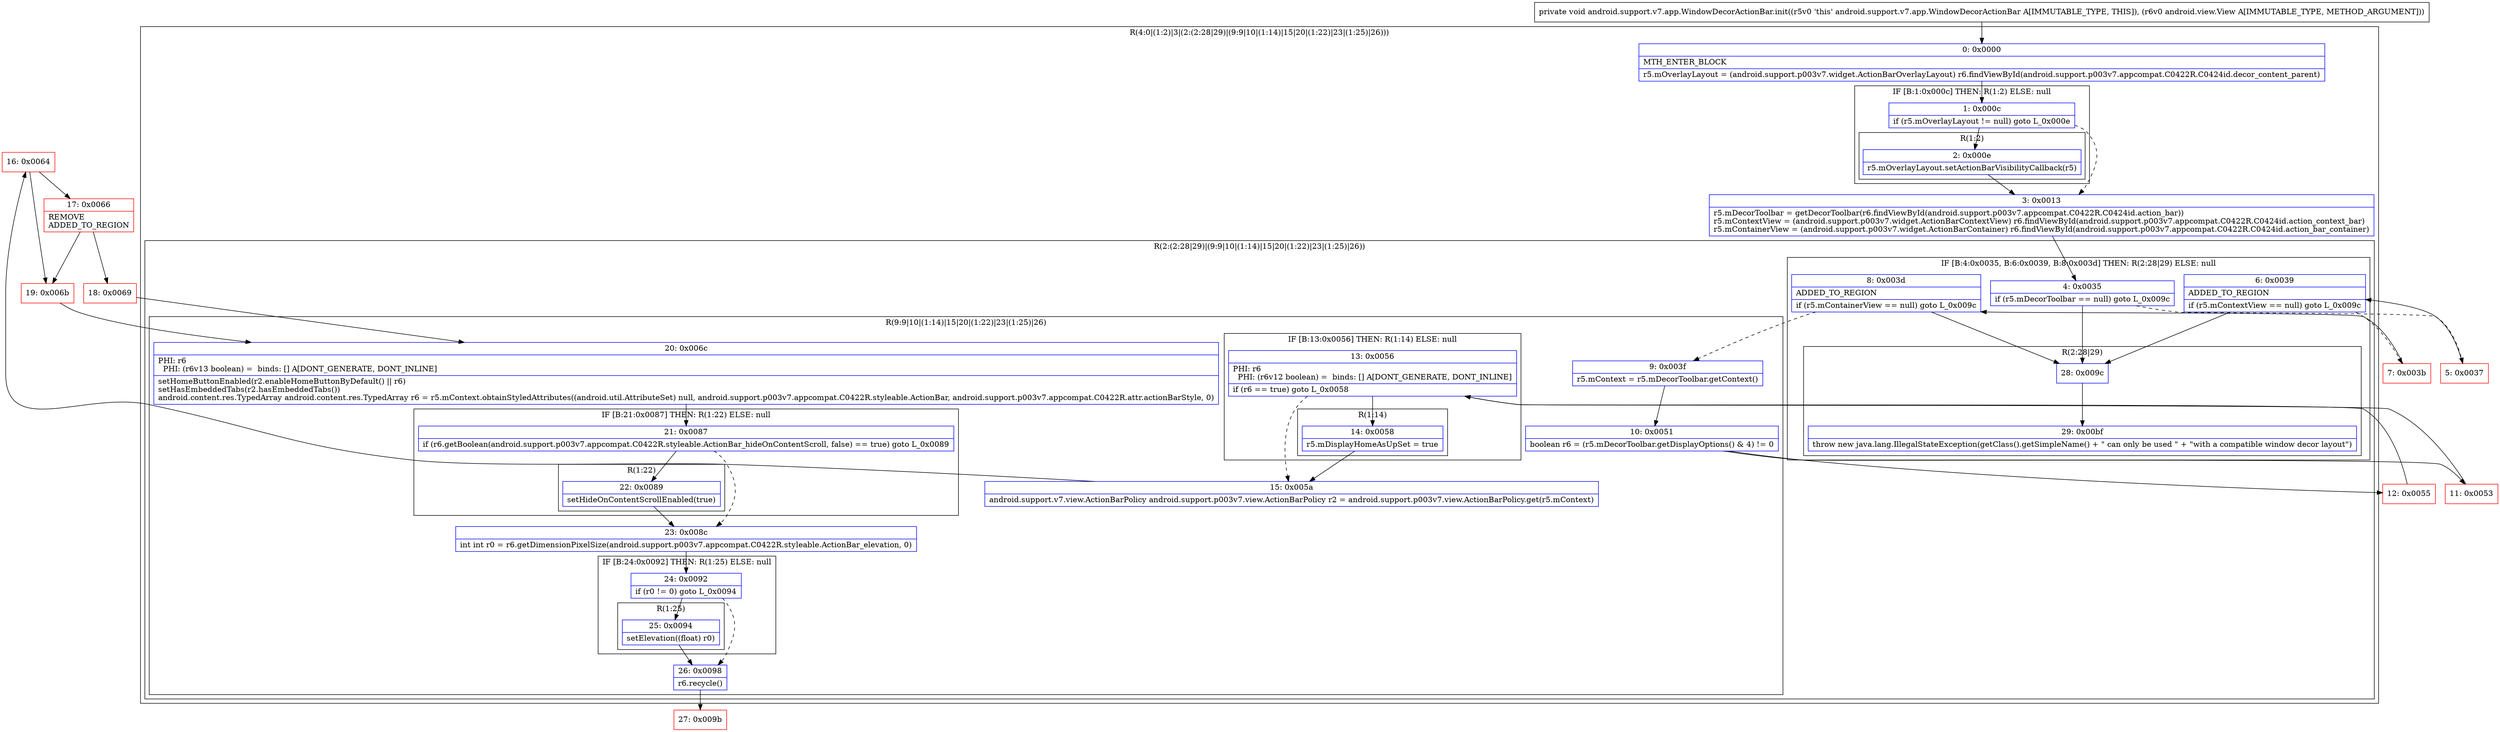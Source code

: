 digraph "CFG forandroid.support.v7.app.WindowDecorActionBar.init(Landroid\/view\/View;)V" {
subgraph cluster_Region_1337404160 {
label = "R(4:0|(1:2)|3|(2:(2:28|29)|(9:9|10|(1:14)|15|20|(1:22)|23|(1:25)|26)))";
node [shape=record,color=blue];
Node_0 [shape=record,label="{0\:\ 0x0000|MTH_ENTER_BLOCK\l|r5.mOverlayLayout = (android.support.p003v7.widget.ActionBarOverlayLayout) r6.findViewById(android.support.p003v7.appcompat.C0422R.C0424id.decor_content_parent)\l}"];
subgraph cluster_IfRegion_1151359967 {
label = "IF [B:1:0x000c] THEN: R(1:2) ELSE: null";
node [shape=record,color=blue];
Node_1 [shape=record,label="{1\:\ 0x000c|if (r5.mOverlayLayout != null) goto L_0x000e\l}"];
subgraph cluster_Region_134760414 {
label = "R(1:2)";
node [shape=record,color=blue];
Node_2 [shape=record,label="{2\:\ 0x000e|r5.mOverlayLayout.setActionBarVisibilityCallback(r5)\l}"];
}
}
Node_3 [shape=record,label="{3\:\ 0x0013|r5.mDecorToolbar = getDecorToolbar(r6.findViewById(android.support.p003v7.appcompat.C0422R.C0424id.action_bar))\lr5.mContextView = (android.support.p003v7.widget.ActionBarContextView) r6.findViewById(android.support.p003v7.appcompat.C0422R.C0424id.action_context_bar)\lr5.mContainerView = (android.support.p003v7.widget.ActionBarContainer) r6.findViewById(android.support.p003v7.appcompat.C0422R.C0424id.action_bar_container)\l}"];
subgraph cluster_Region_521755602 {
label = "R(2:(2:28|29)|(9:9|10|(1:14)|15|20|(1:22)|23|(1:25)|26))";
node [shape=record,color=blue];
subgraph cluster_IfRegion_1761647642 {
label = "IF [B:4:0x0035, B:6:0x0039, B:8:0x003d] THEN: R(2:28|29) ELSE: null";
node [shape=record,color=blue];
Node_4 [shape=record,label="{4\:\ 0x0035|if (r5.mDecorToolbar == null) goto L_0x009c\l}"];
Node_6 [shape=record,label="{6\:\ 0x0039|ADDED_TO_REGION\l|if (r5.mContextView == null) goto L_0x009c\l}"];
Node_8 [shape=record,label="{8\:\ 0x003d|ADDED_TO_REGION\l|if (r5.mContainerView == null) goto L_0x009c\l}"];
subgraph cluster_Region_792222790 {
label = "R(2:28|29)";
node [shape=record,color=blue];
Node_28 [shape=record,label="{28\:\ 0x009c}"];
Node_29 [shape=record,label="{29\:\ 0x00bf|throw new java.lang.IllegalStateException(getClass().getSimpleName() + \" can only be used \" + \"with a compatible window decor layout\")\l}"];
}
}
subgraph cluster_Region_1387788375 {
label = "R(9:9|10|(1:14)|15|20|(1:22)|23|(1:25)|26)";
node [shape=record,color=blue];
Node_9 [shape=record,label="{9\:\ 0x003f|r5.mContext = r5.mDecorToolbar.getContext()\l}"];
Node_10 [shape=record,label="{10\:\ 0x0051|boolean r6 = (r5.mDecorToolbar.getDisplayOptions() & 4) != 0\l}"];
subgraph cluster_IfRegion_427273297 {
label = "IF [B:13:0x0056] THEN: R(1:14) ELSE: null";
node [shape=record,color=blue];
Node_13 [shape=record,label="{13\:\ 0x0056|PHI: r6 \l  PHI: (r6v12 boolean) =  binds: [] A[DONT_GENERATE, DONT_INLINE]\l|if (r6 == true) goto L_0x0058\l}"];
subgraph cluster_Region_1699006664 {
label = "R(1:14)";
node [shape=record,color=blue];
Node_14 [shape=record,label="{14\:\ 0x0058|r5.mDisplayHomeAsUpSet = true\l}"];
}
}
Node_15 [shape=record,label="{15\:\ 0x005a|android.support.v7.view.ActionBarPolicy android.support.p003v7.view.ActionBarPolicy r2 = android.support.p003v7.view.ActionBarPolicy.get(r5.mContext)\l}"];
Node_20 [shape=record,label="{20\:\ 0x006c|PHI: r6 \l  PHI: (r6v13 boolean) =  binds: [] A[DONT_GENERATE, DONT_INLINE]\l|setHomeButtonEnabled(r2.enableHomeButtonByDefault() \|\| r6)\lsetHasEmbeddedTabs(r2.hasEmbeddedTabs())\landroid.content.res.TypedArray android.content.res.TypedArray r6 = r5.mContext.obtainStyledAttributes((android.util.AttributeSet) null, android.support.p003v7.appcompat.C0422R.styleable.ActionBar, android.support.p003v7.appcompat.C0422R.attr.actionBarStyle, 0)\l}"];
subgraph cluster_IfRegion_347107010 {
label = "IF [B:21:0x0087] THEN: R(1:22) ELSE: null";
node [shape=record,color=blue];
Node_21 [shape=record,label="{21\:\ 0x0087|if (r6.getBoolean(android.support.p003v7.appcompat.C0422R.styleable.ActionBar_hideOnContentScroll, false) == true) goto L_0x0089\l}"];
subgraph cluster_Region_810997881 {
label = "R(1:22)";
node [shape=record,color=blue];
Node_22 [shape=record,label="{22\:\ 0x0089|setHideOnContentScrollEnabled(true)\l}"];
}
}
Node_23 [shape=record,label="{23\:\ 0x008c|int int r0 = r6.getDimensionPixelSize(android.support.p003v7.appcompat.C0422R.styleable.ActionBar_elevation, 0)\l}"];
subgraph cluster_IfRegion_2048136711 {
label = "IF [B:24:0x0092] THEN: R(1:25) ELSE: null";
node [shape=record,color=blue];
Node_24 [shape=record,label="{24\:\ 0x0092|if (r0 != 0) goto L_0x0094\l}"];
subgraph cluster_Region_395066450 {
label = "R(1:25)";
node [shape=record,color=blue];
Node_25 [shape=record,label="{25\:\ 0x0094|setElevation((float) r0)\l}"];
}
}
Node_26 [shape=record,label="{26\:\ 0x0098|r6.recycle()\l}"];
}
}
}
Node_5 [shape=record,color=red,label="{5\:\ 0x0037}"];
Node_7 [shape=record,color=red,label="{7\:\ 0x003b}"];
Node_11 [shape=record,color=red,label="{11\:\ 0x0053}"];
Node_12 [shape=record,color=red,label="{12\:\ 0x0055}"];
Node_16 [shape=record,color=red,label="{16\:\ 0x0064}"];
Node_17 [shape=record,color=red,label="{17\:\ 0x0066|REMOVE\lADDED_TO_REGION\l}"];
Node_18 [shape=record,color=red,label="{18\:\ 0x0069}"];
Node_19 [shape=record,color=red,label="{19\:\ 0x006b}"];
Node_27 [shape=record,color=red,label="{27\:\ 0x009b}"];
MethodNode[shape=record,label="{private void android.support.v7.app.WindowDecorActionBar.init((r5v0 'this' android.support.v7.app.WindowDecorActionBar A[IMMUTABLE_TYPE, THIS]), (r6v0 android.view.View A[IMMUTABLE_TYPE, METHOD_ARGUMENT])) }"];
MethodNode -> Node_0;
Node_0 -> Node_1;
Node_1 -> Node_2;
Node_1 -> Node_3[style=dashed];
Node_2 -> Node_3;
Node_3 -> Node_4;
Node_4 -> Node_5[style=dashed];
Node_4 -> Node_28;
Node_6 -> Node_7[style=dashed];
Node_6 -> Node_28;
Node_8 -> Node_9[style=dashed];
Node_8 -> Node_28;
Node_28 -> Node_29;
Node_9 -> Node_10;
Node_10 -> Node_11;
Node_10 -> Node_12;
Node_13 -> Node_14;
Node_13 -> Node_15[style=dashed];
Node_14 -> Node_15;
Node_15 -> Node_16;
Node_20 -> Node_21;
Node_21 -> Node_22;
Node_21 -> Node_23[style=dashed];
Node_22 -> Node_23;
Node_23 -> Node_24;
Node_24 -> Node_25;
Node_24 -> Node_26[style=dashed];
Node_25 -> Node_26;
Node_26 -> Node_27;
Node_5 -> Node_6;
Node_7 -> Node_8;
Node_11 -> Node_13;
Node_12 -> Node_13;
Node_16 -> Node_17;
Node_16 -> Node_19;
Node_17 -> Node_18;
Node_17 -> Node_19;
Node_18 -> Node_20;
Node_19 -> Node_20;
}

